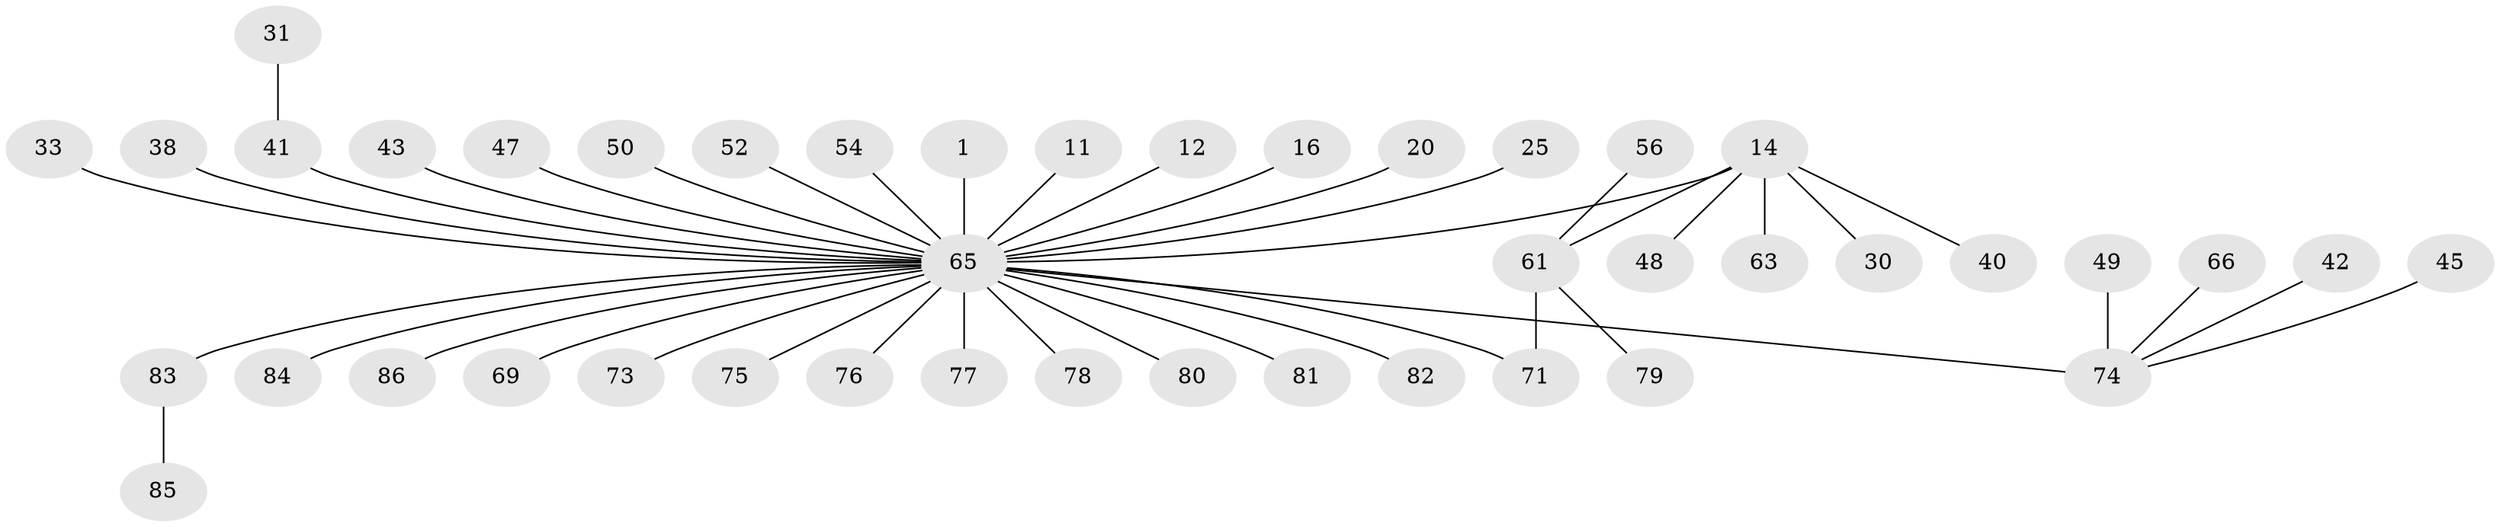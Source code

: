 // original degree distribution, {1: 0.6046511627906976, 23: 0.011627906976744186, 4: 0.08139534883720931, 14: 0.011627906976744186, 5: 0.03488372093023256, 3: 0.046511627906976744, 2: 0.19767441860465115, 8: 0.011627906976744186}
// Generated by graph-tools (version 1.1) at 2025/47/03/09/25 04:47:45]
// undirected, 43 vertices, 43 edges
graph export_dot {
graph [start="1"]
  node [color=gray90,style=filled];
  1;
  11;
  12;
  14;
  16;
  20 [super="+10"];
  25;
  30;
  31;
  33;
  38;
  40;
  41 [super="+9"];
  42;
  43 [super="+29"];
  45;
  47;
  48;
  49;
  50 [super="+22"];
  52;
  54 [super="+28"];
  56;
  61 [super="+23"];
  63;
  65 [super="+8+19"];
  66;
  69 [super="+36+53+60+62"];
  71 [super="+55+57"];
  73;
  74 [super="+5+21+32+39"];
  75;
  76 [super="+51"];
  77;
  78;
  79 [super="+37"];
  80 [super="+72"];
  81;
  82 [super="+64"];
  83 [super="+59"];
  84;
  85;
  86 [super="+58+67+68+70"];
  1 -- 65;
  11 -- 65;
  12 -- 65;
  14 -- 30;
  14 -- 40;
  14 -- 48;
  14 -- 61 [weight=2];
  14 -- 63;
  14 -- 65 [weight=2];
  16 -- 65;
  20 -- 65;
  25 -- 65;
  31 -- 41;
  33 -- 65;
  38 -- 65;
  41 -- 65 [weight=2];
  42 -- 74;
  43 -- 65;
  45 -- 74;
  47 -- 65;
  49 -- 74;
  50 -- 65;
  52 -- 65;
  54 -- 65;
  56 -- 61;
  61 -- 79;
  61 -- 71;
  65 -- 73;
  65 -- 77;
  65 -- 78;
  65 -- 81;
  65 -- 84;
  65 -- 75;
  65 -- 83;
  65 -- 74 [weight=3];
  65 -- 69;
  65 -- 76;
  65 -- 71;
  65 -- 86;
  65 -- 82;
  65 -- 80;
  66 -- 74;
  83 -- 85;
}
